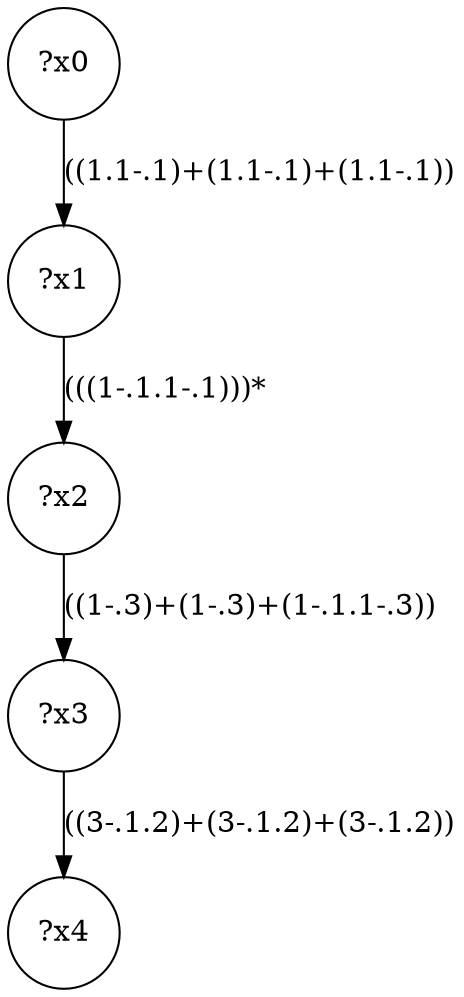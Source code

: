 digraph g {
	x0 [shape=circle, label="?x0"];
	x1 [shape=circle, label="?x1"];
	x0 -> x1 [label="((1.1-.1)+(1.1-.1)+(1.1-.1))"];
	x2 [shape=circle, label="?x2"];
	x1 -> x2 [label="(((1-.1.1-.1)))*"];
	x3 [shape=circle, label="?x3"];
	x2 -> x3 [label="((1-.3)+(1-.3)+(1-.1.1-.3))"];
	x4 [shape=circle, label="?x4"];
	x3 -> x4 [label="((3-.1.2)+(3-.1.2)+(3-.1.2))"];
}
